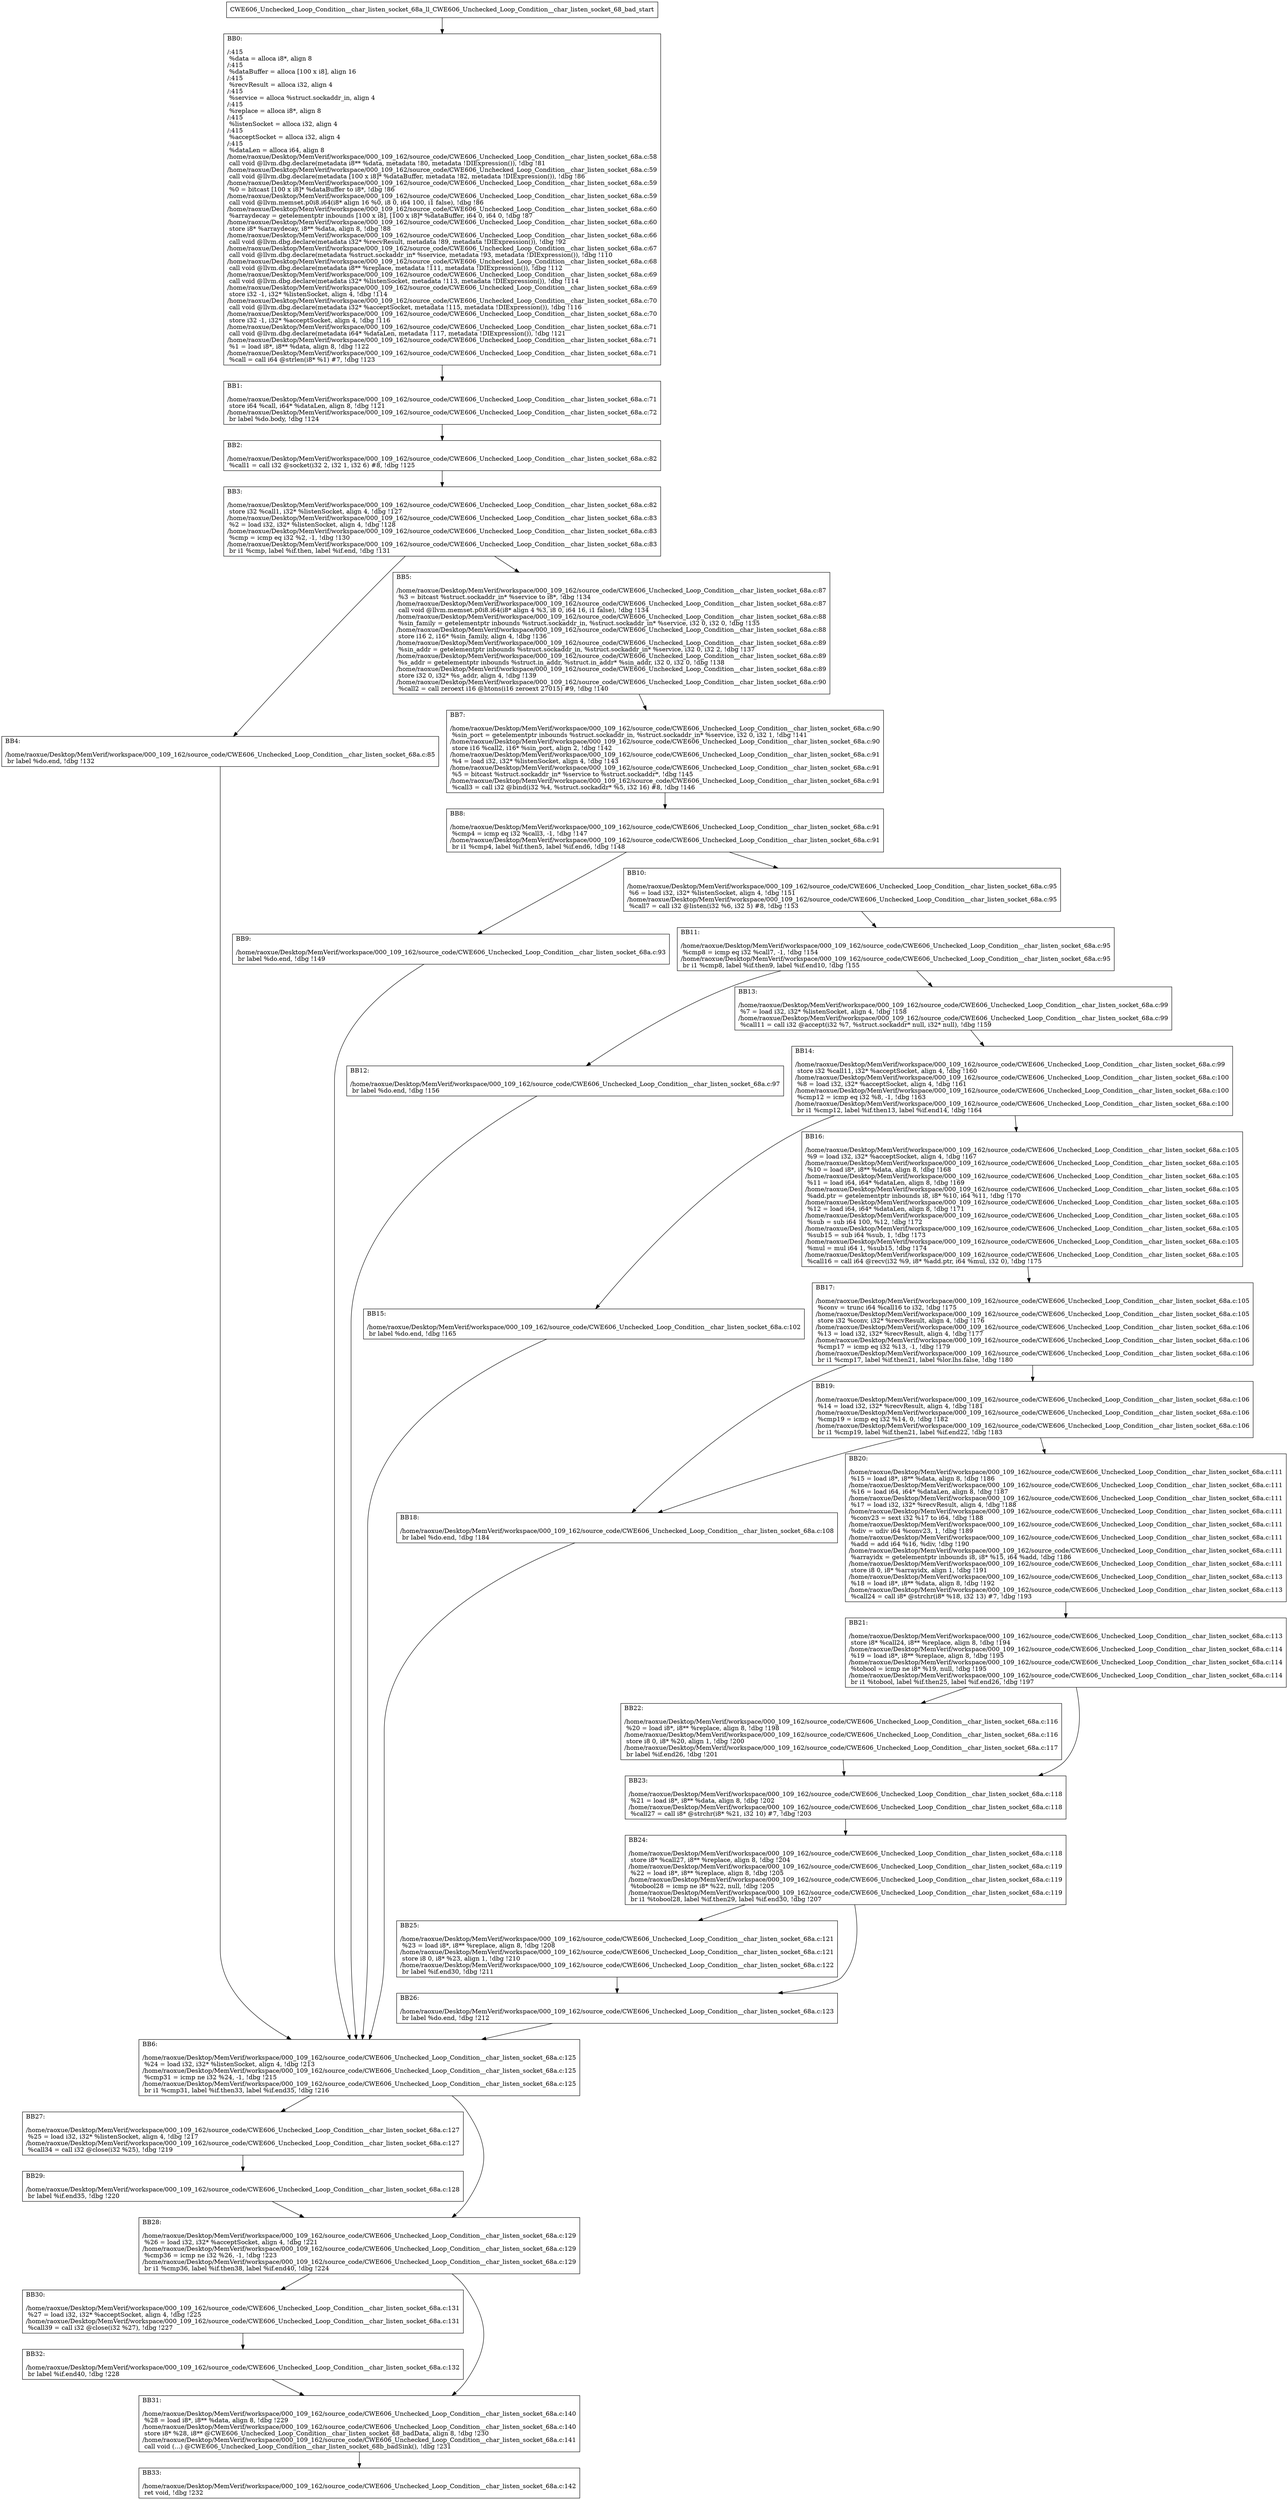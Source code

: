 digraph "CFG for'CWE606_Unchecked_Loop_Condition__char_listen_socket_68a_ll_CWE606_Unchecked_Loop_Condition__char_listen_socket_68_bad' function" {
	BBCWE606_Unchecked_Loop_Condition__char_listen_socket_68a_ll_CWE606_Unchecked_Loop_Condition__char_listen_socket_68_bad_start[shape=record,label="{CWE606_Unchecked_Loop_Condition__char_listen_socket_68a_ll_CWE606_Unchecked_Loop_Condition__char_listen_socket_68_bad_start}"];
	BBCWE606_Unchecked_Loop_Condition__char_listen_socket_68a_ll_CWE606_Unchecked_Loop_Condition__char_listen_socket_68_bad_start-> CWE606_Unchecked_Loop_Condition__char_listen_socket_68a_ll_CWE606_Unchecked_Loop_Condition__char_listen_socket_68_badBB0;
	CWE606_Unchecked_Loop_Condition__char_listen_socket_68a_ll_CWE606_Unchecked_Loop_Condition__char_listen_socket_68_badBB0 [shape=record, label="{BB0:\l\l/:415\l
  %data = alloca i8*, align 8\l
/:415\l
  %dataBuffer = alloca [100 x i8], align 16\l
/:415\l
  %recvResult = alloca i32, align 4\l
/:415\l
  %service = alloca %struct.sockaddr_in, align 4\l
/:415\l
  %replace = alloca i8*, align 8\l
/:415\l
  %listenSocket = alloca i32, align 4\l
/:415\l
  %acceptSocket = alloca i32, align 4\l
/:415\l
  %dataLen = alloca i64, align 8\l
/home/raoxue/Desktop/MemVerif/workspace/000_109_162/source_code/CWE606_Unchecked_Loop_Condition__char_listen_socket_68a.c:58\l
  call void @llvm.dbg.declare(metadata i8** %data, metadata !80, metadata !DIExpression()), !dbg !81\l
/home/raoxue/Desktop/MemVerif/workspace/000_109_162/source_code/CWE606_Unchecked_Loop_Condition__char_listen_socket_68a.c:59\l
  call void @llvm.dbg.declare(metadata [100 x i8]* %dataBuffer, metadata !82, metadata !DIExpression()), !dbg !86\l
/home/raoxue/Desktop/MemVerif/workspace/000_109_162/source_code/CWE606_Unchecked_Loop_Condition__char_listen_socket_68a.c:59\l
  %0 = bitcast [100 x i8]* %dataBuffer to i8*, !dbg !86\l
/home/raoxue/Desktop/MemVerif/workspace/000_109_162/source_code/CWE606_Unchecked_Loop_Condition__char_listen_socket_68a.c:59\l
  call void @llvm.memset.p0i8.i64(i8* align 16 %0, i8 0, i64 100, i1 false), !dbg !86\l
/home/raoxue/Desktop/MemVerif/workspace/000_109_162/source_code/CWE606_Unchecked_Loop_Condition__char_listen_socket_68a.c:60\l
  %arraydecay = getelementptr inbounds [100 x i8], [100 x i8]* %dataBuffer, i64 0, i64 0, !dbg !87\l
/home/raoxue/Desktop/MemVerif/workspace/000_109_162/source_code/CWE606_Unchecked_Loop_Condition__char_listen_socket_68a.c:60\l
  store i8* %arraydecay, i8** %data, align 8, !dbg !88\l
/home/raoxue/Desktop/MemVerif/workspace/000_109_162/source_code/CWE606_Unchecked_Loop_Condition__char_listen_socket_68a.c:66\l
  call void @llvm.dbg.declare(metadata i32* %recvResult, metadata !89, metadata !DIExpression()), !dbg !92\l
/home/raoxue/Desktop/MemVerif/workspace/000_109_162/source_code/CWE606_Unchecked_Loop_Condition__char_listen_socket_68a.c:67\l
  call void @llvm.dbg.declare(metadata %struct.sockaddr_in* %service, metadata !93, metadata !DIExpression()), !dbg !110\l
/home/raoxue/Desktop/MemVerif/workspace/000_109_162/source_code/CWE606_Unchecked_Loop_Condition__char_listen_socket_68a.c:68\l
  call void @llvm.dbg.declare(metadata i8** %replace, metadata !111, metadata !DIExpression()), !dbg !112\l
/home/raoxue/Desktop/MemVerif/workspace/000_109_162/source_code/CWE606_Unchecked_Loop_Condition__char_listen_socket_68a.c:69\l
  call void @llvm.dbg.declare(metadata i32* %listenSocket, metadata !113, metadata !DIExpression()), !dbg !114\l
/home/raoxue/Desktop/MemVerif/workspace/000_109_162/source_code/CWE606_Unchecked_Loop_Condition__char_listen_socket_68a.c:69\l
  store i32 -1, i32* %listenSocket, align 4, !dbg !114\l
/home/raoxue/Desktop/MemVerif/workspace/000_109_162/source_code/CWE606_Unchecked_Loop_Condition__char_listen_socket_68a.c:70\l
  call void @llvm.dbg.declare(metadata i32* %acceptSocket, metadata !115, metadata !DIExpression()), !dbg !116\l
/home/raoxue/Desktop/MemVerif/workspace/000_109_162/source_code/CWE606_Unchecked_Loop_Condition__char_listen_socket_68a.c:70\l
  store i32 -1, i32* %acceptSocket, align 4, !dbg !116\l
/home/raoxue/Desktop/MemVerif/workspace/000_109_162/source_code/CWE606_Unchecked_Loop_Condition__char_listen_socket_68a.c:71\l
  call void @llvm.dbg.declare(metadata i64* %dataLen, metadata !117, metadata !DIExpression()), !dbg !121\l
/home/raoxue/Desktop/MemVerif/workspace/000_109_162/source_code/CWE606_Unchecked_Loop_Condition__char_listen_socket_68a.c:71\l
  %1 = load i8*, i8** %data, align 8, !dbg !122\l
/home/raoxue/Desktop/MemVerif/workspace/000_109_162/source_code/CWE606_Unchecked_Loop_Condition__char_listen_socket_68a.c:71\l
  %call = call i64 @strlen(i8* %1) #7, !dbg !123\l
}"];
	CWE606_Unchecked_Loop_Condition__char_listen_socket_68a_ll_CWE606_Unchecked_Loop_Condition__char_listen_socket_68_badBB0-> CWE606_Unchecked_Loop_Condition__char_listen_socket_68a_ll_CWE606_Unchecked_Loop_Condition__char_listen_socket_68_badBB1;
	CWE606_Unchecked_Loop_Condition__char_listen_socket_68a_ll_CWE606_Unchecked_Loop_Condition__char_listen_socket_68_badBB1 [shape=record, label="{BB1:\l\l/home/raoxue/Desktop/MemVerif/workspace/000_109_162/source_code/CWE606_Unchecked_Loop_Condition__char_listen_socket_68a.c:71\l
  store i64 %call, i64* %dataLen, align 8, !dbg !121\l
/home/raoxue/Desktop/MemVerif/workspace/000_109_162/source_code/CWE606_Unchecked_Loop_Condition__char_listen_socket_68a.c:72\l
  br label %do.body, !dbg !124\l
}"];
	CWE606_Unchecked_Loop_Condition__char_listen_socket_68a_ll_CWE606_Unchecked_Loop_Condition__char_listen_socket_68_badBB1-> CWE606_Unchecked_Loop_Condition__char_listen_socket_68a_ll_CWE606_Unchecked_Loop_Condition__char_listen_socket_68_badBB2;
	CWE606_Unchecked_Loop_Condition__char_listen_socket_68a_ll_CWE606_Unchecked_Loop_Condition__char_listen_socket_68_badBB2 [shape=record, label="{BB2:\l\l/home/raoxue/Desktop/MemVerif/workspace/000_109_162/source_code/CWE606_Unchecked_Loop_Condition__char_listen_socket_68a.c:82\l
  %call1 = call i32 @socket(i32 2, i32 1, i32 6) #8, !dbg !125\l
}"];
	CWE606_Unchecked_Loop_Condition__char_listen_socket_68a_ll_CWE606_Unchecked_Loop_Condition__char_listen_socket_68_badBB2-> CWE606_Unchecked_Loop_Condition__char_listen_socket_68a_ll_CWE606_Unchecked_Loop_Condition__char_listen_socket_68_badBB3;
	CWE606_Unchecked_Loop_Condition__char_listen_socket_68a_ll_CWE606_Unchecked_Loop_Condition__char_listen_socket_68_badBB3 [shape=record, label="{BB3:\l\l/home/raoxue/Desktop/MemVerif/workspace/000_109_162/source_code/CWE606_Unchecked_Loop_Condition__char_listen_socket_68a.c:82\l
  store i32 %call1, i32* %listenSocket, align 4, !dbg !127\l
/home/raoxue/Desktop/MemVerif/workspace/000_109_162/source_code/CWE606_Unchecked_Loop_Condition__char_listen_socket_68a.c:83\l
  %2 = load i32, i32* %listenSocket, align 4, !dbg !128\l
/home/raoxue/Desktop/MemVerif/workspace/000_109_162/source_code/CWE606_Unchecked_Loop_Condition__char_listen_socket_68a.c:83\l
  %cmp = icmp eq i32 %2, -1, !dbg !130\l
/home/raoxue/Desktop/MemVerif/workspace/000_109_162/source_code/CWE606_Unchecked_Loop_Condition__char_listen_socket_68a.c:83\l
  br i1 %cmp, label %if.then, label %if.end, !dbg !131\l
}"];
	CWE606_Unchecked_Loop_Condition__char_listen_socket_68a_ll_CWE606_Unchecked_Loop_Condition__char_listen_socket_68_badBB3-> CWE606_Unchecked_Loop_Condition__char_listen_socket_68a_ll_CWE606_Unchecked_Loop_Condition__char_listen_socket_68_badBB4;
	CWE606_Unchecked_Loop_Condition__char_listen_socket_68a_ll_CWE606_Unchecked_Loop_Condition__char_listen_socket_68_badBB3-> CWE606_Unchecked_Loop_Condition__char_listen_socket_68a_ll_CWE606_Unchecked_Loop_Condition__char_listen_socket_68_badBB5;
	CWE606_Unchecked_Loop_Condition__char_listen_socket_68a_ll_CWE606_Unchecked_Loop_Condition__char_listen_socket_68_badBB4 [shape=record, label="{BB4:\l\l/home/raoxue/Desktop/MemVerif/workspace/000_109_162/source_code/CWE606_Unchecked_Loop_Condition__char_listen_socket_68a.c:85\l
  br label %do.end, !dbg !132\l
}"];
	CWE606_Unchecked_Loop_Condition__char_listen_socket_68a_ll_CWE606_Unchecked_Loop_Condition__char_listen_socket_68_badBB4-> CWE606_Unchecked_Loop_Condition__char_listen_socket_68a_ll_CWE606_Unchecked_Loop_Condition__char_listen_socket_68_badBB6;
	CWE606_Unchecked_Loop_Condition__char_listen_socket_68a_ll_CWE606_Unchecked_Loop_Condition__char_listen_socket_68_badBB5 [shape=record, label="{BB5:\l\l/home/raoxue/Desktop/MemVerif/workspace/000_109_162/source_code/CWE606_Unchecked_Loop_Condition__char_listen_socket_68a.c:87\l
  %3 = bitcast %struct.sockaddr_in* %service to i8*, !dbg !134\l
/home/raoxue/Desktop/MemVerif/workspace/000_109_162/source_code/CWE606_Unchecked_Loop_Condition__char_listen_socket_68a.c:87\l
  call void @llvm.memset.p0i8.i64(i8* align 4 %3, i8 0, i64 16, i1 false), !dbg !134\l
/home/raoxue/Desktop/MemVerif/workspace/000_109_162/source_code/CWE606_Unchecked_Loop_Condition__char_listen_socket_68a.c:88\l
  %sin_family = getelementptr inbounds %struct.sockaddr_in, %struct.sockaddr_in* %service, i32 0, i32 0, !dbg !135\l
/home/raoxue/Desktop/MemVerif/workspace/000_109_162/source_code/CWE606_Unchecked_Loop_Condition__char_listen_socket_68a.c:88\l
  store i16 2, i16* %sin_family, align 4, !dbg !136\l
/home/raoxue/Desktop/MemVerif/workspace/000_109_162/source_code/CWE606_Unchecked_Loop_Condition__char_listen_socket_68a.c:89\l
  %sin_addr = getelementptr inbounds %struct.sockaddr_in, %struct.sockaddr_in* %service, i32 0, i32 2, !dbg !137\l
/home/raoxue/Desktop/MemVerif/workspace/000_109_162/source_code/CWE606_Unchecked_Loop_Condition__char_listen_socket_68a.c:89\l
  %s_addr = getelementptr inbounds %struct.in_addr, %struct.in_addr* %sin_addr, i32 0, i32 0, !dbg !138\l
/home/raoxue/Desktop/MemVerif/workspace/000_109_162/source_code/CWE606_Unchecked_Loop_Condition__char_listen_socket_68a.c:89\l
  store i32 0, i32* %s_addr, align 4, !dbg !139\l
/home/raoxue/Desktop/MemVerif/workspace/000_109_162/source_code/CWE606_Unchecked_Loop_Condition__char_listen_socket_68a.c:90\l
  %call2 = call zeroext i16 @htons(i16 zeroext 27015) #9, !dbg !140\l
}"];
	CWE606_Unchecked_Loop_Condition__char_listen_socket_68a_ll_CWE606_Unchecked_Loop_Condition__char_listen_socket_68_badBB5-> CWE606_Unchecked_Loop_Condition__char_listen_socket_68a_ll_CWE606_Unchecked_Loop_Condition__char_listen_socket_68_badBB7;
	CWE606_Unchecked_Loop_Condition__char_listen_socket_68a_ll_CWE606_Unchecked_Loop_Condition__char_listen_socket_68_badBB7 [shape=record, label="{BB7:\l\l/home/raoxue/Desktop/MemVerif/workspace/000_109_162/source_code/CWE606_Unchecked_Loop_Condition__char_listen_socket_68a.c:90\l
  %sin_port = getelementptr inbounds %struct.sockaddr_in, %struct.sockaddr_in* %service, i32 0, i32 1, !dbg !141\l
/home/raoxue/Desktop/MemVerif/workspace/000_109_162/source_code/CWE606_Unchecked_Loop_Condition__char_listen_socket_68a.c:90\l
  store i16 %call2, i16* %sin_port, align 2, !dbg !142\l
/home/raoxue/Desktop/MemVerif/workspace/000_109_162/source_code/CWE606_Unchecked_Loop_Condition__char_listen_socket_68a.c:91\l
  %4 = load i32, i32* %listenSocket, align 4, !dbg !143\l
/home/raoxue/Desktop/MemVerif/workspace/000_109_162/source_code/CWE606_Unchecked_Loop_Condition__char_listen_socket_68a.c:91\l
  %5 = bitcast %struct.sockaddr_in* %service to %struct.sockaddr*, !dbg !145\l
/home/raoxue/Desktop/MemVerif/workspace/000_109_162/source_code/CWE606_Unchecked_Loop_Condition__char_listen_socket_68a.c:91\l
  %call3 = call i32 @bind(i32 %4, %struct.sockaddr* %5, i32 16) #8, !dbg !146\l
}"];
	CWE606_Unchecked_Loop_Condition__char_listen_socket_68a_ll_CWE606_Unchecked_Loop_Condition__char_listen_socket_68_badBB7-> CWE606_Unchecked_Loop_Condition__char_listen_socket_68a_ll_CWE606_Unchecked_Loop_Condition__char_listen_socket_68_badBB8;
	CWE606_Unchecked_Loop_Condition__char_listen_socket_68a_ll_CWE606_Unchecked_Loop_Condition__char_listen_socket_68_badBB8 [shape=record, label="{BB8:\l\l/home/raoxue/Desktop/MemVerif/workspace/000_109_162/source_code/CWE606_Unchecked_Loop_Condition__char_listen_socket_68a.c:91\l
  %cmp4 = icmp eq i32 %call3, -1, !dbg !147\l
/home/raoxue/Desktop/MemVerif/workspace/000_109_162/source_code/CWE606_Unchecked_Loop_Condition__char_listen_socket_68a.c:91\l
  br i1 %cmp4, label %if.then5, label %if.end6, !dbg !148\l
}"];
	CWE606_Unchecked_Loop_Condition__char_listen_socket_68a_ll_CWE606_Unchecked_Loop_Condition__char_listen_socket_68_badBB8-> CWE606_Unchecked_Loop_Condition__char_listen_socket_68a_ll_CWE606_Unchecked_Loop_Condition__char_listen_socket_68_badBB9;
	CWE606_Unchecked_Loop_Condition__char_listen_socket_68a_ll_CWE606_Unchecked_Loop_Condition__char_listen_socket_68_badBB8-> CWE606_Unchecked_Loop_Condition__char_listen_socket_68a_ll_CWE606_Unchecked_Loop_Condition__char_listen_socket_68_badBB10;
	CWE606_Unchecked_Loop_Condition__char_listen_socket_68a_ll_CWE606_Unchecked_Loop_Condition__char_listen_socket_68_badBB9 [shape=record, label="{BB9:\l\l/home/raoxue/Desktop/MemVerif/workspace/000_109_162/source_code/CWE606_Unchecked_Loop_Condition__char_listen_socket_68a.c:93\l
  br label %do.end, !dbg !149\l
}"];
	CWE606_Unchecked_Loop_Condition__char_listen_socket_68a_ll_CWE606_Unchecked_Loop_Condition__char_listen_socket_68_badBB9-> CWE606_Unchecked_Loop_Condition__char_listen_socket_68a_ll_CWE606_Unchecked_Loop_Condition__char_listen_socket_68_badBB6;
	CWE606_Unchecked_Loop_Condition__char_listen_socket_68a_ll_CWE606_Unchecked_Loop_Condition__char_listen_socket_68_badBB10 [shape=record, label="{BB10:\l\l/home/raoxue/Desktop/MemVerif/workspace/000_109_162/source_code/CWE606_Unchecked_Loop_Condition__char_listen_socket_68a.c:95\l
  %6 = load i32, i32* %listenSocket, align 4, !dbg !151\l
/home/raoxue/Desktop/MemVerif/workspace/000_109_162/source_code/CWE606_Unchecked_Loop_Condition__char_listen_socket_68a.c:95\l
  %call7 = call i32 @listen(i32 %6, i32 5) #8, !dbg !153\l
}"];
	CWE606_Unchecked_Loop_Condition__char_listen_socket_68a_ll_CWE606_Unchecked_Loop_Condition__char_listen_socket_68_badBB10-> CWE606_Unchecked_Loop_Condition__char_listen_socket_68a_ll_CWE606_Unchecked_Loop_Condition__char_listen_socket_68_badBB11;
	CWE606_Unchecked_Loop_Condition__char_listen_socket_68a_ll_CWE606_Unchecked_Loop_Condition__char_listen_socket_68_badBB11 [shape=record, label="{BB11:\l\l/home/raoxue/Desktop/MemVerif/workspace/000_109_162/source_code/CWE606_Unchecked_Loop_Condition__char_listen_socket_68a.c:95\l
  %cmp8 = icmp eq i32 %call7, -1, !dbg !154\l
/home/raoxue/Desktop/MemVerif/workspace/000_109_162/source_code/CWE606_Unchecked_Loop_Condition__char_listen_socket_68a.c:95\l
  br i1 %cmp8, label %if.then9, label %if.end10, !dbg !155\l
}"];
	CWE606_Unchecked_Loop_Condition__char_listen_socket_68a_ll_CWE606_Unchecked_Loop_Condition__char_listen_socket_68_badBB11-> CWE606_Unchecked_Loop_Condition__char_listen_socket_68a_ll_CWE606_Unchecked_Loop_Condition__char_listen_socket_68_badBB12;
	CWE606_Unchecked_Loop_Condition__char_listen_socket_68a_ll_CWE606_Unchecked_Loop_Condition__char_listen_socket_68_badBB11-> CWE606_Unchecked_Loop_Condition__char_listen_socket_68a_ll_CWE606_Unchecked_Loop_Condition__char_listen_socket_68_badBB13;
	CWE606_Unchecked_Loop_Condition__char_listen_socket_68a_ll_CWE606_Unchecked_Loop_Condition__char_listen_socket_68_badBB12 [shape=record, label="{BB12:\l\l/home/raoxue/Desktop/MemVerif/workspace/000_109_162/source_code/CWE606_Unchecked_Loop_Condition__char_listen_socket_68a.c:97\l
  br label %do.end, !dbg !156\l
}"];
	CWE606_Unchecked_Loop_Condition__char_listen_socket_68a_ll_CWE606_Unchecked_Loop_Condition__char_listen_socket_68_badBB12-> CWE606_Unchecked_Loop_Condition__char_listen_socket_68a_ll_CWE606_Unchecked_Loop_Condition__char_listen_socket_68_badBB6;
	CWE606_Unchecked_Loop_Condition__char_listen_socket_68a_ll_CWE606_Unchecked_Loop_Condition__char_listen_socket_68_badBB13 [shape=record, label="{BB13:\l\l/home/raoxue/Desktop/MemVerif/workspace/000_109_162/source_code/CWE606_Unchecked_Loop_Condition__char_listen_socket_68a.c:99\l
  %7 = load i32, i32* %listenSocket, align 4, !dbg !158\l
/home/raoxue/Desktop/MemVerif/workspace/000_109_162/source_code/CWE606_Unchecked_Loop_Condition__char_listen_socket_68a.c:99\l
  %call11 = call i32 @accept(i32 %7, %struct.sockaddr* null, i32* null), !dbg !159\l
}"];
	CWE606_Unchecked_Loop_Condition__char_listen_socket_68a_ll_CWE606_Unchecked_Loop_Condition__char_listen_socket_68_badBB13-> CWE606_Unchecked_Loop_Condition__char_listen_socket_68a_ll_CWE606_Unchecked_Loop_Condition__char_listen_socket_68_badBB14;
	CWE606_Unchecked_Loop_Condition__char_listen_socket_68a_ll_CWE606_Unchecked_Loop_Condition__char_listen_socket_68_badBB14 [shape=record, label="{BB14:\l\l/home/raoxue/Desktop/MemVerif/workspace/000_109_162/source_code/CWE606_Unchecked_Loop_Condition__char_listen_socket_68a.c:99\l
  store i32 %call11, i32* %acceptSocket, align 4, !dbg !160\l
/home/raoxue/Desktop/MemVerif/workspace/000_109_162/source_code/CWE606_Unchecked_Loop_Condition__char_listen_socket_68a.c:100\l
  %8 = load i32, i32* %acceptSocket, align 4, !dbg !161\l
/home/raoxue/Desktop/MemVerif/workspace/000_109_162/source_code/CWE606_Unchecked_Loop_Condition__char_listen_socket_68a.c:100\l
  %cmp12 = icmp eq i32 %8, -1, !dbg !163\l
/home/raoxue/Desktop/MemVerif/workspace/000_109_162/source_code/CWE606_Unchecked_Loop_Condition__char_listen_socket_68a.c:100\l
  br i1 %cmp12, label %if.then13, label %if.end14, !dbg !164\l
}"];
	CWE606_Unchecked_Loop_Condition__char_listen_socket_68a_ll_CWE606_Unchecked_Loop_Condition__char_listen_socket_68_badBB14-> CWE606_Unchecked_Loop_Condition__char_listen_socket_68a_ll_CWE606_Unchecked_Loop_Condition__char_listen_socket_68_badBB15;
	CWE606_Unchecked_Loop_Condition__char_listen_socket_68a_ll_CWE606_Unchecked_Loop_Condition__char_listen_socket_68_badBB14-> CWE606_Unchecked_Loop_Condition__char_listen_socket_68a_ll_CWE606_Unchecked_Loop_Condition__char_listen_socket_68_badBB16;
	CWE606_Unchecked_Loop_Condition__char_listen_socket_68a_ll_CWE606_Unchecked_Loop_Condition__char_listen_socket_68_badBB15 [shape=record, label="{BB15:\l\l/home/raoxue/Desktop/MemVerif/workspace/000_109_162/source_code/CWE606_Unchecked_Loop_Condition__char_listen_socket_68a.c:102\l
  br label %do.end, !dbg !165\l
}"];
	CWE606_Unchecked_Loop_Condition__char_listen_socket_68a_ll_CWE606_Unchecked_Loop_Condition__char_listen_socket_68_badBB15-> CWE606_Unchecked_Loop_Condition__char_listen_socket_68a_ll_CWE606_Unchecked_Loop_Condition__char_listen_socket_68_badBB6;
	CWE606_Unchecked_Loop_Condition__char_listen_socket_68a_ll_CWE606_Unchecked_Loop_Condition__char_listen_socket_68_badBB16 [shape=record, label="{BB16:\l\l/home/raoxue/Desktop/MemVerif/workspace/000_109_162/source_code/CWE606_Unchecked_Loop_Condition__char_listen_socket_68a.c:105\l
  %9 = load i32, i32* %acceptSocket, align 4, !dbg !167\l
/home/raoxue/Desktop/MemVerif/workspace/000_109_162/source_code/CWE606_Unchecked_Loop_Condition__char_listen_socket_68a.c:105\l
  %10 = load i8*, i8** %data, align 8, !dbg !168\l
/home/raoxue/Desktop/MemVerif/workspace/000_109_162/source_code/CWE606_Unchecked_Loop_Condition__char_listen_socket_68a.c:105\l
  %11 = load i64, i64* %dataLen, align 8, !dbg !169\l
/home/raoxue/Desktop/MemVerif/workspace/000_109_162/source_code/CWE606_Unchecked_Loop_Condition__char_listen_socket_68a.c:105\l
  %add.ptr = getelementptr inbounds i8, i8* %10, i64 %11, !dbg !170\l
/home/raoxue/Desktop/MemVerif/workspace/000_109_162/source_code/CWE606_Unchecked_Loop_Condition__char_listen_socket_68a.c:105\l
  %12 = load i64, i64* %dataLen, align 8, !dbg !171\l
/home/raoxue/Desktop/MemVerif/workspace/000_109_162/source_code/CWE606_Unchecked_Loop_Condition__char_listen_socket_68a.c:105\l
  %sub = sub i64 100, %12, !dbg !172\l
/home/raoxue/Desktop/MemVerif/workspace/000_109_162/source_code/CWE606_Unchecked_Loop_Condition__char_listen_socket_68a.c:105\l
  %sub15 = sub i64 %sub, 1, !dbg !173\l
/home/raoxue/Desktop/MemVerif/workspace/000_109_162/source_code/CWE606_Unchecked_Loop_Condition__char_listen_socket_68a.c:105\l
  %mul = mul i64 1, %sub15, !dbg !174\l
/home/raoxue/Desktop/MemVerif/workspace/000_109_162/source_code/CWE606_Unchecked_Loop_Condition__char_listen_socket_68a.c:105\l
  %call16 = call i64 @recv(i32 %9, i8* %add.ptr, i64 %mul, i32 0), !dbg !175\l
}"];
	CWE606_Unchecked_Loop_Condition__char_listen_socket_68a_ll_CWE606_Unchecked_Loop_Condition__char_listen_socket_68_badBB16-> CWE606_Unchecked_Loop_Condition__char_listen_socket_68a_ll_CWE606_Unchecked_Loop_Condition__char_listen_socket_68_badBB17;
	CWE606_Unchecked_Loop_Condition__char_listen_socket_68a_ll_CWE606_Unchecked_Loop_Condition__char_listen_socket_68_badBB17 [shape=record, label="{BB17:\l\l/home/raoxue/Desktop/MemVerif/workspace/000_109_162/source_code/CWE606_Unchecked_Loop_Condition__char_listen_socket_68a.c:105\l
  %conv = trunc i64 %call16 to i32, !dbg !175\l
/home/raoxue/Desktop/MemVerif/workspace/000_109_162/source_code/CWE606_Unchecked_Loop_Condition__char_listen_socket_68a.c:105\l
  store i32 %conv, i32* %recvResult, align 4, !dbg !176\l
/home/raoxue/Desktop/MemVerif/workspace/000_109_162/source_code/CWE606_Unchecked_Loop_Condition__char_listen_socket_68a.c:106\l
  %13 = load i32, i32* %recvResult, align 4, !dbg !177\l
/home/raoxue/Desktop/MemVerif/workspace/000_109_162/source_code/CWE606_Unchecked_Loop_Condition__char_listen_socket_68a.c:106\l
  %cmp17 = icmp eq i32 %13, -1, !dbg !179\l
/home/raoxue/Desktop/MemVerif/workspace/000_109_162/source_code/CWE606_Unchecked_Loop_Condition__char_listen_socket_68a.c:106\l
  br i1 %cmp17, label %if.then21, label %lor.lhs.false, !dbg !180\l
}"];
	CWE606_Unchecked_Loop_Condition__char_listen_socket_68a_ll_CWE606_Unchecked_Loop_Condition__char_listen_socket_68_badBB17-> CWE606_Unchecked_Loop_Condition__char_listen_socket_68a_ll_CWE606_Unchecked_Loop_Condition__char_listen_socket_68_badBB18;
	CWE606_Unchecked_Loop_Condition__char_listen_socket_68a_ll_CWE606_Unchecked_Loop_Condition__char_listen_socket_68_badBB17-> CWE606_Unchecked_Loop_Condition__char_listen_socket_68a_ll_CWE606_Unchecked_Loop_Condition__char_listen_socket_68_badBB19;
	CWE606_Unchecked_Loop_Condition__char_listen_socket_68a_ll_CWE606_Unchecked_Loop_Condition__char_listen_socket_68_badBB19 [shape=record, label="{BB19:\l\l/home/raoxue/Desktop/MemVerif/workspace/000_109_162/source_code/CWE606_Unchecked_Loop_Condition__char_listen_socket_68a.c:106\l
  %14 = load i32, i32* %recvResult, align 4, !dbg !181\l
/home/raoxue/Desktop/MemVerif/workspace/000_109_162/source_code/CWE606_Unchecked_Loop_Condition__char_listen_socket_68a.c:106\l
  %cmp19 = icmp eq i32 %14, 0, !dbg !182\l
/home/raoxue/Desktop/MemVerif/workspace/000_109_162/source_code/CWE606_Unchecked_Loop_Condition__char_listen_socket_68a.c:106\l
  br i1 %cmp19, label %if.then21, label %if.end22, !dbg !183\l
}"];
	CWE606_Unchecked_Loop_Condition__char_listen_socket_68a_ll_CWE606_Unchecked_Loop_Condition__char_listen_socket_68_badBB19-> CWE606_Unchecked_Loop_Condition__char_listen_socket_68a_ll_CWE606_Unchecked_Loop_Condition__char_listen_socket_68_badBB18;
	CWE606_Unchecked_Loop_Condition__char_listen_socket_68a_ll_CWE606_Unchecked_Loop_Condition__char_listen_socket_68_badBB19-> CWE606_Unchecked_Loop_Condition__char_listen_socket_68a_ll_CWE606_Unchecked_Loop_Condition__char_listen_socket_68_badBB20;
	CWE606_Unchecked_Loop_Condition__char_listen_socket_68a_ll_CWE606_Unchecked_Loop_Condition__char_listen_socket_68_badBB18 [shape=record, label="{BB18:\l\l/home/raoxue/Desktop/MemVerif/workspace/000_109_162/source_code/CWE606_Unchecked_Loop_Condition__char_listen_socket_68a.c:108\l
  br label %do.end, !dbg !184\l
}"];
	CWE606_Unchecked_Loop_Condition__char_listen_socket_68a_ll_CWE606_Unchecked_Loop_Condition__char_listen_socket_68_badBB18-> CWE606_Unchecked_Loop_Condition__char_listen_socket_68a_ll_CWE606_Unchecked_Loop_Condition__char_listen_socket_68_badBB6;
	CWE606_Unchecked_Loop_Condition__char_listen_socket_68a_ll_CWE606_Unchecked_Loop_Condition__char_listen_socket_68_badBB20 [shape=record, label="{BB20:\l\l/home/raoxue/Desktop/MemVerif/workspace/000_109_162/source_code/CWE606_Unchecked_Loop_Condition__char_listen_socket_68a.c:111\l
  %15 = load i8*, i8** %data, align 8, !dbg !186\l
/home/raoxue/Desktop/MemVerif/workspace/000_109_162/source_code/CWE606_Unchecked_Loop_Condition__char_listen_socket_68a.c:111\l
  %16 = load i64, i64* %dataLen, align 8, !dbg !187\l
/home/raoxue/Desktop/MemVerif/workspace/000_109_162/source_code/CWE606_Unchecked_Loop_Condition__char_listen_socket_68a.c:111\l
  %17 = load i32, i32* %recvResult, align 4, !dbg !188\l
/home/raoxue/Desktop/MemVerif/workspace/000_109_162/source_code/CWE606_Unchecked_Loop_Condition__char_listen_socket_68a.c:111\l
  %conv23 = sext i32 %17 to i64, !dbg !188\l
/home/raoxue/Desktop/MemVerif/workspace/000_109_162/source_code/CWE606_Unchecked_Loop_Condition__char_listen_socket_68a.c:111\l
  %div = udiv i64 %conv23, 1, !dbg !189\l
/home/raoxue/Desktop/MemVerif/workspace/000_109_162/source_code/CWE606_Unchecked_Loop_Condition__char_listen_socket_68a.c:111\l
  %add = add i64 %16, %div, !dbg !190\l
/home/raoxue/Desktop/MemVerif/workspace/000_109_162/source_code/CWE606_Unchecked_Loop_Condition__char_listen_socket_68a.c:111\l
  %arrayidx = getelementptr inbounds i8, i8* %15, i64 %add, !dbg !186\l
/home/raoxue/Desktop/MemVerif/workspace/000_109_162/source_code/CWE606_Unchecked_Loop_Condition__char_listen_socket_68a.c:111\l
  store i8 0, i8* %arrayidx, align 1, !dbg !191\l
/home/raoxue/Desktop/MemVerif/workspace/000_109_162/source_code/CWE606_Unchecked_Loop_Condition__char_listen_socket_68a.c:113\l
  %18 = load i8*, i8** %data, align 8, !dbg !192\l
/home/raoxue/Desktop/MemVerif/workspace/000_109_162/source_code/CWE606_Unchecked_Loop_Condition__char_listen_socket_68a.c:113\l
  %call24 = call i8* @strchr(i8* %18, i32 13) #7, !dbg !193\l
}"];
	CWE606_Unchecked_Loop_Condition__char_listen_socket_68a_ll_CWE606_Unchecked_Loop_Condition__char_listen_socket_68_badBB20-> CWE606_Unchecked_Loop_Condition__char_listen_socket_68a_ll_CWE606_Unchecked_Loop_Condition__char_listen_socket_68_badBB21;
	CWE606_Unchecked_Loop_Condition__char_listen_socket_68a_ll_CWE606_Unchecked_Loop_Condition__char_listen_socket_68_badBB21 [shape=record, label="{BB21:\l\l/home/raoxue/Desktop/MemVerif/workspace/000_109_162/source_code/CWE606_Unchecked_Loop_Condition__char_listen_socket_68a.c:113\l
  store i8* %call24, i8** %replace, align 8, !dbg !194\l
/home/raoxue/Desktop/MemVerif/workspace/000_109_162/source_code/CWE606_Unchecked_Loop_Condition__char_listen_socket_68a.c:114\l
  %19 = load i8*, i8** %replace, align 8, !dbg !195\l
/home/raoxue/Desktop/MemVerif/workspace/000_109_162/source_code/CWE606_Unchecked_Loop_Condition__char_listen_socket_68a.c:114\l
  %tobool = icmp ne i8* %19, null, !dbg !195\l
/home/raoxue/Desktop/MemVerif/workspace/000_109_162/source_code/CWE606_Unchecked_Loop_Condition__char_listen_socket_68a.c:114\l
  br i1 %tobool, label %if.then25, label %if.end26, !dbg !197\l
}"];
	CWE606_Unchecked_Loop_Condition__char_listen_socket_68a_ll_CWE606_Unchecked_Loop_Condition__char_listen_socket_68_badBB21-> CWE606_Unchecked_Loop_Condition__char_listen_socket_68a_ll_CWE606_Unchecked_Loop_Condition__char_listen_socket_68_badBB22;
	CWE606_Unchecked_Loop_Condition__char_listen_socket_68a_ll_CWE606_Unchecked_Loop_Condition__char_listen_socket_68_badBB21-> CWE606_Unchecked_Loop_Condition__char_listen_socket_68a_ll_CWE606_Unchecked_Loop_Condition__char_listen_socket_68_badBB23;
	CWE606_Unchecked_Loop_Condition__char_listen_socket_68a_ll_CWE606_Unchecked_Loop_Condition__char_listen_socket_68_badBB22 [shape=record, label="{BB22:\l\l/home/raoxue/Desktop/MemVerif/workspace/000_109_162/source_code/CWE606_Unchecked_Loop_Condition__char_listen_socket_68a.c:116\l
  %20 = load i8*, i8** %replace, align 8, !dbg !198\l
/home/raoxue/Desktop/MemVerif/workspace/000_109_162/source_code/CWE606_Unchecked_Loop_Condition__char_listen_socket_68a.c:116\l
  store i8 0, i8* %20, align 1, !dbg !200\l
/home/raoxue/Desktop/MemVerif/workspace/000_109_162/source_code/CWE606_Unchecked_Loop_Condition__char_listen_socket_68a.c:117\l
  br label %if.end26, !dbg !201\l
}"];
	CWE606_Unchecked_Loop_Condition__char_listen_socket_68a_ll_CWE606_Unchecked_Loop_Condition__char_listen_socket_68_badBB22-> CWE606_Unchecked_Loop_Condition__char_listen_socket_68a_ll_CWE606_Unchecked_Loop_Condition__char_listen_socket_68_badBB23;
	CWE606_Unchecked_Loop_Condition__char_listen_socket_68a_ll_CWE606_Unchecked_Loop_Condition__char_listen_socket_68_badBB23 [shape=record, label="{BB23:\l\l/home/raoxue/Desktop/MemVerif/workspace/000_109_162/source_code/CWE606_Unchecked_Loop_Condition__char_listen_socket_68a.c:118\l
  %21 = load i8*, i8** %data, align 8, !dbg !202\l
/home/raoxue/Desktop/MemVerif/workspace/000_109_162/source_code/CWE606_Unchecked_Loop_Condition__char_listen_socket_68a.c:118\l
  %call27 = call i8* @strchr(i8* %21, i32 10) #7, !dbg !203\l
}"];
	CWE606_Unchecked_Loop_Condition__char_listen_socket_68a_ll_CWE606_Unchecked_Loop_Condition__char_listen_socket_68_badBB23-> CWE606_Unchecked_Loop_Condition__char_listen_socket_68a_ll_CWE606_Unchecked_Loop_Condition__char_listen_socket_68_badBB24;
	CWE606_Unchecked_Loop_Condition__char_listen_socket_68a_ll_CWE606_Unchecked_Loop_Condition__char_listen_socket_68_badBB24 [shape=record, label="{BB24:\l\l/home/raoxue/Desktop/MemVerif/workspace/000_109_162/source_code/CWE606_Unchecked_Loop_Condition__char_listen_socket_68a.c:118\l
  store i8* %call27, i8** %replace, align 8, !dbg !204\l
/home/raoxue/Desktop/MemVerif/workspace/000_109_162/source_code/CWE606_Unchecked_Loop_Condition__char_listen_socket_68a.c:119\l
  %22 = load i8*, i8** %replace, align 8, !dbg !205\l
/home/raoxue/Desktop/MemVerif/workspace/000_109_162/source_code/CWE606_Unchecked_Loop_Condition__char_listen_socket_68a.c:119\l
  %tobool28 = icmp ne i8* %22, null, !dbg !205\l
/home/raoxue/Desktop/MemVerif/workspace/000_109_162/source_code/CWE606_Unchecked_Loop_Condition__char_listen_socket_68a.c:119\l
  br i1 %tobool28, label %if.then29, label %if.end30, !dbg !207\l
}"];
	CWE606_Unchecked_Loop_Condition__char_listen_socket_68a_ll_CWE606_Unchecked_Loop_Condition__char_listen_socket_68_badBB24-> CWE606_Unchecked_Loop_Condition__char_listen_socket_68a_ll_CWE606_Unchecked_Loop_Condition__char_listen_socket_68_badBB25;
	CWE606_Unchecked_Loop_Condition__char_listen_socket_68a_ll_CWE606_Unchecked_Loop_Condition__char_listen_socket_68_badBB24-> CWE606_Unchecked_Loop_Condition__char_listen_socket_68a_ll_CWE606_Unchecked_Loop_Condition__char_listen_socket_68_badBB26;
	CWE606_Unchecked_Loop_Condition__char_listen_socket_68a_ll_CWE606_Unchecked_Loop_Condition__char_listen_socket_68_badBB25 [shape=record, label="{BB25:\l\l/home/raoxue/Desktop/MemVerif/workspace/000_109_162/source_code/CWE606_Unchecked_Loop_Condition__char_listen_socket_68a.c:121\l
  %23 = load i8*, i8** %replace, align 8, !dbg !208\l
/home/raoxue/Desktop/MemVerif/workspace/000_109_162/source_code/CWE606_Unchecked_Loop_Condition__char_listen_socket_68a.c:121\l
  store i8 0, i8* %23, align 1, !dbg !210\l
/home/raoxue/Desktop/MemVerif/workspace/000_109_162/source_code/CWE606_Unchecked_Loop_Condition__char_listen_socket_68a.c:122\l
  br label %if.end30, !dbg !211\l
}"];
	CWE606_Unchecked_Loop_Condition__char_listen_socket_68a_ll_CWE606_Unchecked_Loop_Condition__char_listen_socket_68_badBB25-> CWE606_Unchecked_Loop_Condition__char_listen_socket_68a_ll_CWE606_Unchecked_Loop_Condition__char_listen_socket_68_badBB26;
	CWE606_Unchecked_Loop_Condition__char_listen_socket_68a_ll_CWE606_Unchecked_Loop_Condition__char_listen_socket_68_badBB26 [shape=record, label="{BB26:\l\l/home/raoxue/Desktop/MemVerif/workspace/000_109_162/source_code/CWE606_Unchecked_Loop_Condition__char_listen_socket_68a.c:123\l
  br label %do.end, !dbg !212\l
}"];
	CWE606_Unchecked_Loop_Condition__char_listen_socket_68a_ll_CWE606_Unchecked_Loop_Condition__char_listen_socket_68_badBB26-> CWE606_Unchecked_Loop_Condition__char_listen_socket_68a_ll_CWE606_Unchecked_Loop_Condition__char_listen_socket_68_badBB6;
	CWE606_Unchecked_Loop_Condition__char_listen_socket_68a_ll_CWE606_Unchecked_Loop_Condition__char_listen_socket_68_badBB6 [shape=record, label="{BB6:\l\l/home/raoxue/Desktop/MemVerif/workspace/000_109_162/source_code/CWE606_Unchecked_Loop_Condition__char_listen_socket_68a.c:125\l
  %24 = load i32, i32* %listenSocket, align 4, !dbg !213\l
/home/raoxue/Desktop/MemVerif/workspace/000_109_162/source_code/CWE606_Unchecked_Loop_Condition__char_listen_socket_68a.c:125\l
  %cmp31 = icmp ne i32 %24, -1, !dbg !215\l
/home/raoxue/Desktop/MemVerif/workspace/000_109_162/source_code/CWE606_Unchecked_Loop_Condition__char_listen_socket_68a.c:125\l
  br i1 %cmp31, label %if.then33, label %if.end35, !dbg !216\l
}"];
	CWE606_Unchecked_Loop_Condition__char_listen_socket_68a_ll_CWE606_Unchecked_Loop_Condition__char_listen_socket_68_badBB6-> CWE606_Unchecked_Loop_Condition__char_listen_socket_68a_ll_CWE606_Unchecked_Loop_Condition__char_listen_socket_68_badBB27;
	CWE606_Unchecked_Loop_Condition__char_listen_socket_68a_ll_CWE606_Unchecked_Loop_Condition__char_listen_socket_68_badBB6-> CWE606_Unchecked_Loop_Condition__char_listen_socket_68a_ll_CWE606_Unchecked_Loop_Condition__char_listen_socket_68_badBB28;
	CWE606_Unchecked_Loop_Condition__char_listen_socket_68a_ll_CWE606_Unchecked_Loop_Condition__char_listen_socket_68_badBB27 [shape=record, label="{BB27:\l\l/home/raoxue/Desktop/MemVerif/workspace/000_109_162/source_code/CWE606_Unchecked_Loop_Condition__char_listen_socket_68a.c:127\l
  %25 = load i32, i32* %listenSocket, align 4, !dbg !217\l
/home/raoxue/Desktop/MemVerif/workspace/000_109_162/source_code/CWE606_Unchecked_Loop_Condition__char_listen_socket_68a.c:127\l
  %call34 = call i32 @close(i32 %25), !dbg !219\l
}"];
	CWE606_Unchecked_Loop_Condition__char_listen_socket_68a_ll_CWE606_Unchecked_Loop_Condition__char_listen_socket_68_badBB27-> CWE606_Unchecked_Loop_Condition__char_listen_socket_68a_ll_CWE606_Unchecked_Loop_Condition__char_listen_socket_68_badBB29;
	CWE606_Unchecked_Loop_Condition__char_listen_socket_68a_ll_CWE606_Unchecked_Loop_Condition__char_listen_socket_68_badBB29 [shape=record, label="{BB29:\l\l/home/raoxue/Desktop/MemVerif/workspace/000_109_162/source_code/CWE606_Unchecked_Loop_Condition__char_listen_socket_68a.c:128\l
  br label %if.end35, !dbg !220\l
}"];
	CWE606_Unchecked_Loop_Condition__char_listen_socket_68a_ll_CWE606_Unchecked_Loop_Condition__char_listen_socket_68_badBB29-> CWE606_Unchecked_Loop_Condition__char_listen_socket_68a_ll_CWE606_Unchecked_Loop_Condition__char_listen_socket_68_badBB28;
	CWE606_Unchecked_Loop_Condition__char_listen_socket_68a_ll_CWE606_Unchecked_Loop_Condition__char_listen_socket_68_badBB28 [shape=record, label="{BB28:\l\l/home/raoxue/Desktop/MemVerif/workspace/000_109_162/source_code/CWE606_Unchecked_Loop_Condition__char_listen_socket_68a.c:129\l
  %26 = load i32, i32* %acceptSocket, align 4, !dbg !221\l
/home/raoxue/Desktop/MemVerif/workspace/000_109_162/source_code/CWE606_Unchecked_Loop_Condition__char_listen_socket_68a.c:129\l
  %cmp36 = icmp ne i32 %26, -1, !dbg !223\l
/home/raoxue/Desktop/MemVerif/workspace/000_109_162/source_code/CWE606_Unchecked_Loop_Condition__char_listen_socket_68a.c:129\l
  br i1 %cmp36, label %if.then38, label %if.end40, !dbg !224\l
}"];
	CWE606_Unchecked_Loop_Condition__char_listen_socket_68a_ll_CWE606_Unchecked_Loop_Condition__char_listen_socket_68_badBB28-> CWE606_Unchecked_Loop_Condition__char_listen_socket_68a_ll_CWE606_Unchecked_Loop_Condition__char_listen_socket_68_badBB30;
	CWE606_Unchecked_Loop_Condition__char_listen_socket_68a_ll_CWE606_Unchecked_Loop_Condition__char_listen_socket_68_badBB28-> CWE606_Unchecked_Loop_Condition__char_listen_socket_68a_ll_CWE606_Unchecked_Loop_Condition__char_listen_socket_68_badBB31;
	CWE606_Unchecked_Loop_Condition__char_listen_socket_68a_ll_CWE606_Unchecked_Loop_Condition__char_listen_socket_68_badBB30 [shape=record, label="{BB30:\l\l/home/raoxue/Desktop/MemVerif/workspace/000_109_162/source_code/CWE606_Unchecked_Loop_Condition__char_listen_socket_68a.c:131\l
  %27 = load i32, i32* %acceptSocket, align 4, !dbg !225\l
/home/raoxue/Desktop/MemVerif/workspace/000_109_162/source_code/CWE606_Unchecked_Loop_Condition__char_listen_socket_68a.c:131\l
  %call39 = call i32 @close(i32 %27), !dbg !227\l
}"];
	CWE606_Unchecked_Loop_Condition__char_listen_socket_68a_ll_CWE606_Unchecked_Loop_Condition__char_listen_socket_68_badBB30-> CWE606_Unchecked_Loop_Condition__char_listen_socket_68a_ll_CWE606_Unchecked_Loop_Condition__char_listen_socket_68_badBB32;
	CWE606_Unchecked_Loop_Condition__char_listen_socket_68a_ll_CWE606_Unchecked_Loop_Condition__char_listen_socket_68_badBB32 [shape=record, label="{BB32:\l\l/home/raoxue/Desktop/MemVerif/workspace/000_109_162/source_code/CWE606_Unchecked_Loop_Condition__char_listen_socket_68a.c:132\l
  br label %if.end40, !dbg !228\l
}"];
	CWE606_Unchecked_Loop_Condition__char_listen_socket_68a_ll_CWE606_Unchecked_Loop_Condition__char_listen_socket_68_badBB32-> CWE606_Unchecked_Loop_Condition__char_listen_socket_68a_ll_CWE606_Unchecked_Loop_Condition__char_listen_socket_68_badBB31;
	CWE606_Unchecked_Loop_Condition__char_listen_socket_68a_ll_CWE606_Unchecked_Loop_Condition__char_listen_socket_68_badBB31 [shape=record, label="{BB31:\l\l/home/raoxue/Desktop/MemVerif/workspace/000_109_162/source_code/CWE606_Unchecked_Loop_Condition__char_listen_socket_68a.c:140\l
  %28 = load i8*, i8** %data, align 8, !dbg !229\l
/home/raoxue/Desktop/MemVerif/workspace/000_109_162/source_code/CWE606_Unchecked_Loop_Condition__char_listen_socket_68a.c:140\l
  store i8* %28, i8** @CWE606_Unchecked_Loop_Condition__char_listen_socket_68_badData, align 8, !dbg !230\l
/home/raoxue/Desktop/MemVerif/workspace/000_109_162/source_code/CWE606_Unchecked_Loop_Condition__char_listen_socket_68a.c:141\l
  call void (...) @CWE606_Unchecked_Loop_Condition__char_listen_socket_68b_badSink(), !dbg !231\l
}"];
	CWE606_Unchecked_Loop_Condition__char_listen_socket_68a_ll_CWE606_Unchecked_Loop_Condition__char_listen_socket_68_badBB31-> CWE606_Unchecked_Loop_Condition__char_listen_socket_68a_ll_CWE606_Unchecked_Loop_Condition__char_listen_socket_68_badBB33;
	CWE606_Unchecked_Loop_Condition__char_listen_socket_68a_ll_CWE606_Unchecked_Loop_Condition__char_listen_socket_68_badBB33 [shape=record, label="{BB33:\l\l/home/raoxue/Desktop/MemVerif/workspace/000_109_162/source_code/CWE606_Unchecked_Loop_Condition__char_listen_socket_68a.c:142\l
  ret void, !dbg !232\l
}"];
}
